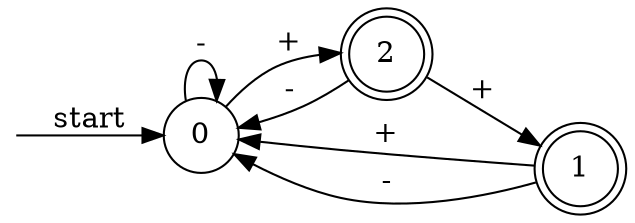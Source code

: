 digraph dfa {
    rankdir = LR;
    node [shape = circle];
    __start [style = invis, shape = point];
    __start -> "0" [ label = "start" ];
    node [shape = doublecircle]; "1" "2"
    node [shape = circle];
    "0" -> "2" [ label = "+" ];
    "0" -> "0" [ label = "-" ];
    "2" -> "1" [ label = "+" ];
    "2" -> "0" [ label = "-" ];
    "1" -> "0" [ label = "+" ];
    "1" -> "0" [ label = "-" ];
}
